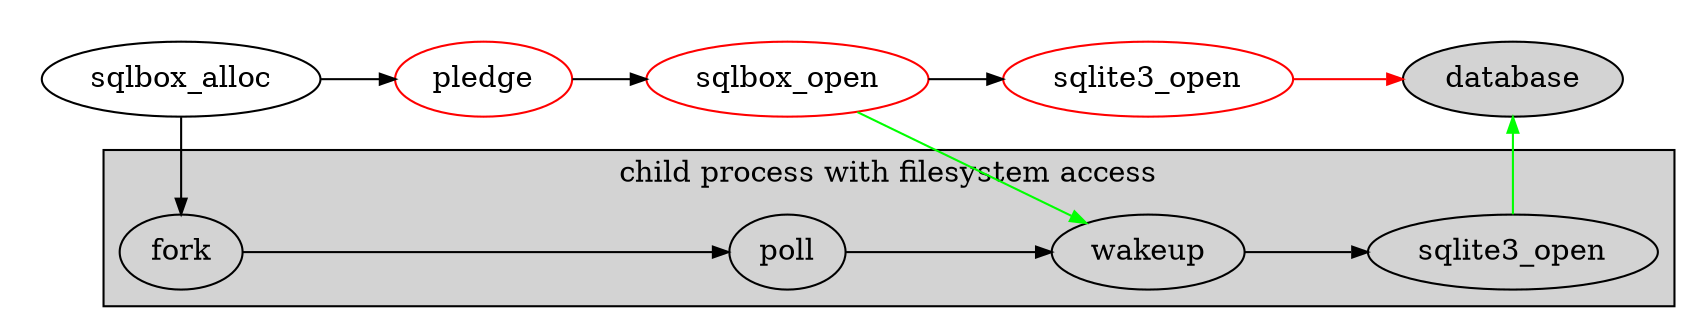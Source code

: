 strict digraph G {
	splines="line";
	rankdir="LR";
	newrank=true;
	edge[arrowsize=0.75];

	subgraph cluster_1 {
	  style=invis;
	  a0[label="sqlbox_alloc"];
	  a1[label="pledge", color=red];
	  a2[label="sqlbox_open", color=red];
	  a3[label="sqlite3_open", color=red]; }

	subgraph cluster_0 {
	  bgcolor=lightgrey;
	  label="child process with filesystem access";
	  node[group=right];
	  c0[label="fork"];
	  c1[label="poll"];
	  c2[label="wakeup"];
	  c3[label="sqlite3_open"]; }

	db[label="database"; style=filled; bgcolor=lightgrey];

	a0 -> a1 -> a2 -> a3;
	c0 -> c1 -> c2 -> c3;

	c3 -> db[color=green; constraint=false];
	a3 -> db[color=red];

	a0 -> c0[constraint=false];
	a2 -> c2[color=green];

	{ rank=same; a0; c0; }
}


